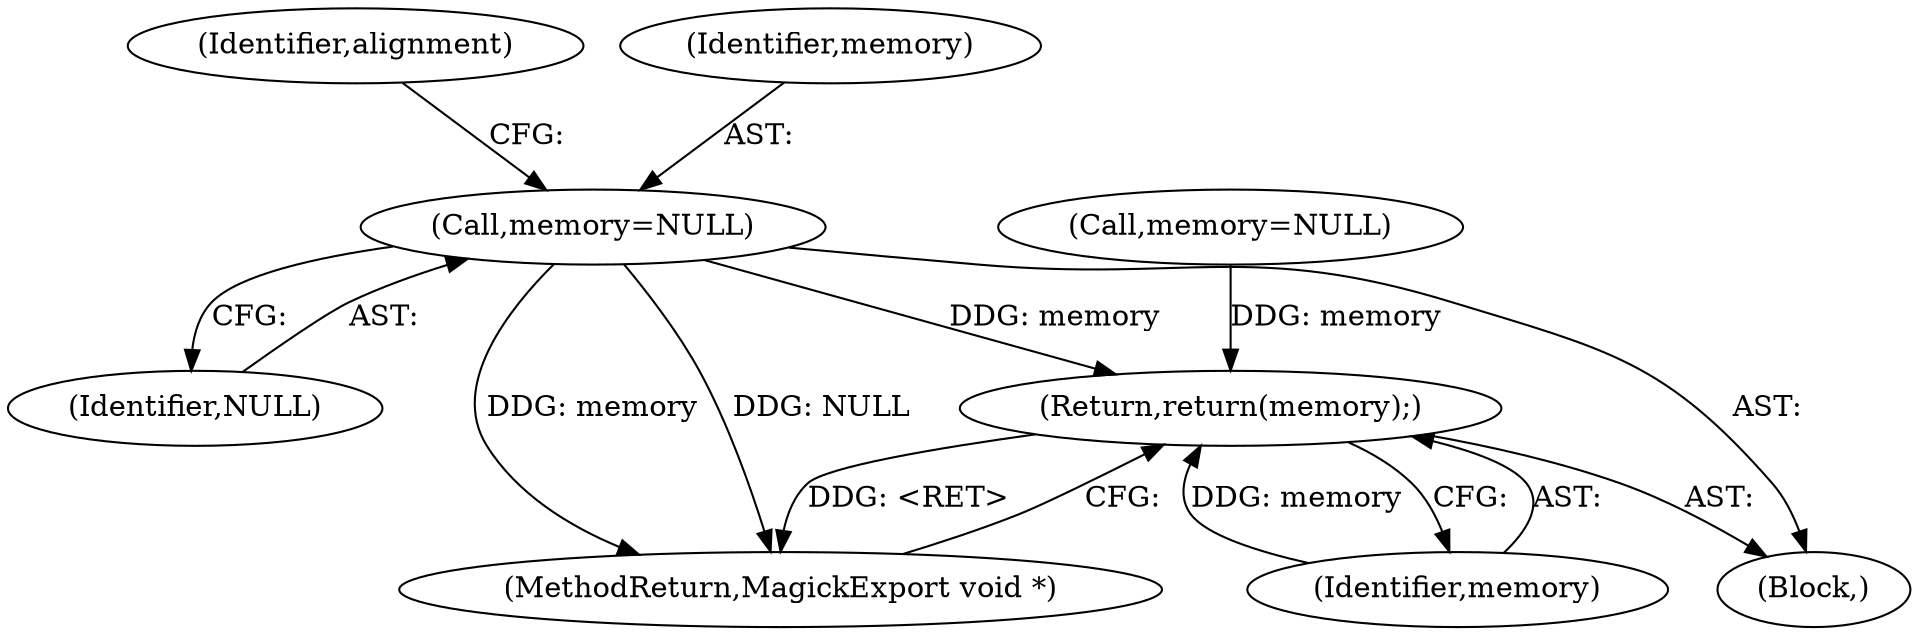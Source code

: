 digraph "0_ImageMagick_0474237508f39c4f783208123431815f1ededb76_3@pointer" {
"1000118" [label="(Call,memory=NULL)"];
"1000162" [label="(Return,return(memory);)"];
"1000162" [label="(Return,return(memory);)"];
"1000122" [label="(Identifier,alignment)"];
"1000119" [label="(Identifier,memory)"];
"1000159" [label="(Call,memory=NULL)"];
"1000164" [label="(MethodReturn,MagickExport void *)"];
"1000103" [label="(Block,)"];
"1000163" [label="(Identifier,memory)"];
"1000118" [label="(Call,memory=NULL)"];
"1000120" [label="(Identifier,NULL)"];
"1000118" -> "1000103"  [label="AST: "];
"1000118" -> "1000120"  [label="CFG: "];
"1000119" -> "1000118"  [label="AST: "];
"1000120" -> "1000118"  [label="AST: "];
"1000122" -> "1000118"  [label="CFG: "];
"1000118" -> "1000164"  [label="DDG: memory"];
"1000118" -> "1000164"  [label="DDG: NULL"];
"1000118" -> "1000162"  [label="DDG: memory"];
"1000162" -> "1000103"  [label="AST: "];
"1000162" -> "1000163"  [label="CFG: "];
"1000163" -> "1000162"  [label="AST: "];
"1000164" -> "1000162"  [label="CFG: "];
"1000162" -> "1000164"  [label="DDG: <RET>"];
"1000163" -> "1000162"  [label="DDG: memory"];
"1000159" -> "1000162"  [label="DDG: memory"];
}
